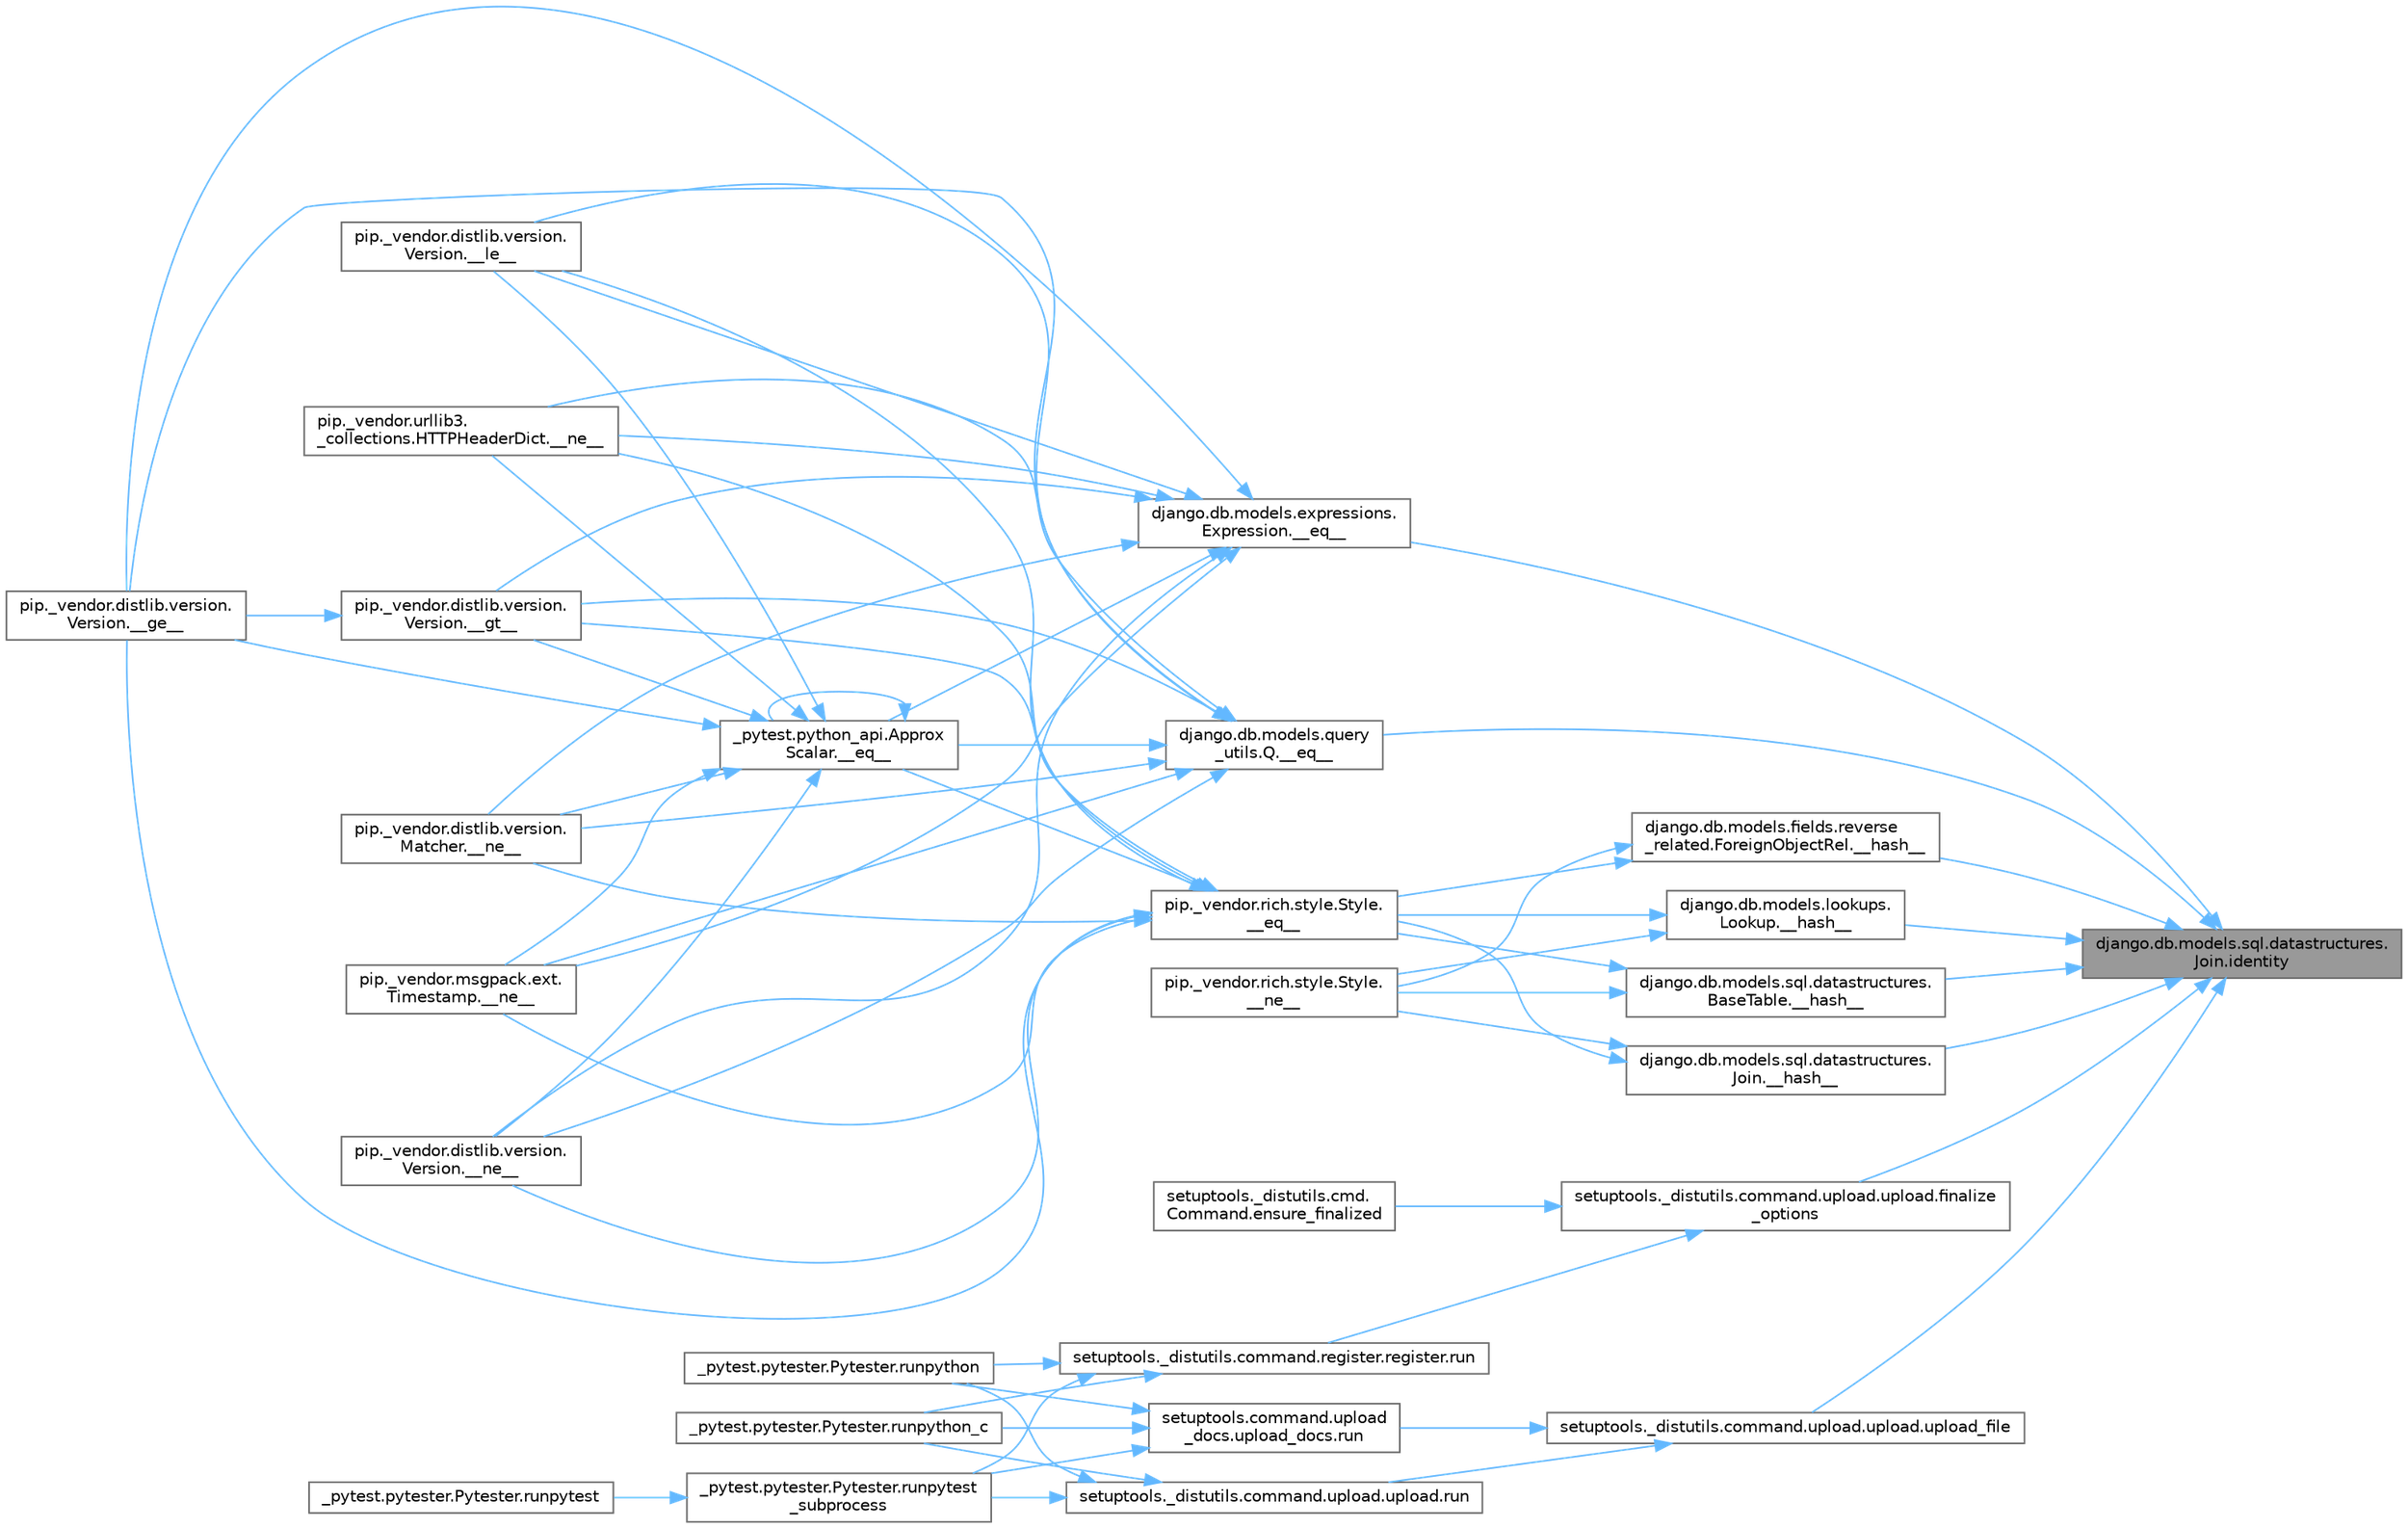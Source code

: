 digraph "django.db.models.sql.datastructures.Join.identity"
{
 // LATEX_PDF_SIZE
  bgcolor="transparent";
  edge [fontname=Helvetica,fontsize=10,labelfontname=Helvetica,labelfontsize=10];
  node [fontname=Helvetica,fontsize=10,shape=box,height=0.2,width=0.4];
  rankdir="RL";
  Node1 [id="Node000001",label="django.db.models.sql.datastructures.\lJoin.identity",height=0.2,width=0.4,color="gray40", fillcolor="grey60", style="filled", fontcolor="black",tooltip=" "];
  Node1 -> Node2 [id="edge1_Node000001_Node000002",dir="back",color="steelblue1",style="solid",tooltip=" "];
  Node2 [id="Node000002",label="django.db.models.expressions.\lExpression.__eq__",height=0.2,width=0.4,color="grey40", fillcolor="white", style="filled",URL="$classdjango_1_1db_1_1models_1_1expressions_1_1_expression.html#adb4c2940b4e88b38771aac46593315e1",tooltip=" "];
  Node2 -> Node3 [id="edge2_Node000002_Node000003",dir="back",color="steelblue1",style="solid",tooltip=" "];
  Node3 [id="Node000003",label="_pytest.python_api.Approx\lScalar.__eq__",height=0.2,width=0.4,color="grey40", fillcolor="white", style="filled",URL="$class__pytest_1_1python__api_1_1_approx_scalar.html#af4601ee4ca7409927f88c83ebfc3d923",tooltip=" "];
  Node3 -> Node3 [id="edge3_Node000003_Node000003",dir="back",color="steelblue1",style="solid",tooltip=" "];
  Node3 -> Node4 [id="edge4_Node000003_Node000004",dir="back",color="steelblue1",style="solid",tooltip=" "];
  Node4 [id="Node000004",label="pip._vendor.distlib.version.\lVersion.__ge__",height=0.2,width=0.4,color="grey40", fillcolor="white", style="filled",URL="$classpip_1_1__vendor_1_1distlib_1_1version_1_1_version.html#aa6b7b889cebc687ddb5ed9040d01b1ec",tooltip=" "];
  Node3 -> Node5 [id="edge5_Node000003_Node000005",dir="back",color="steelblue1",style="solid",tooltip=" "];
  Node5 [id="Node000005",label="pip._vendor.distlib.version.\lVersion.__gt__",height=0.2,width=0.4,color="grey40", fillcolor="white", style="filled",URL="$classpip_1_1__vendor_1_1distlib_1_1version_1_1_version.html#a51cf0c8da1bb6829173ff6861b10cb5f",tooltip=" "];
  Node5 -> Node4 [id="edge6_Node000005_Node000004",dir="back",color="steelblue1",style="solid",tooltip=" "];
  Node3 -> Node6 [id="edge7_Node000003_Node000006",dir="back",color="steelblue1",style="solid",tooltip=" "];
  Node6 [id="Node000006",label="pip._vendor.distlib.version.\lVersion.__le__",height=0.2,width=0.4,color="grey40", fillcolor="white", style="filled",URL="$classpip_1_1__vendor_1_1distlib_1_1version_1_1_version.html#ae5e2c5d9b76377e286fcf92a382cbb8b",tooltip=" "];
  Node3 -> Node7 [id="edge8_Node000003_Node000007",dir="back",color="steelblue1",style="solid",tooltip=" "];
  Node7 [id="Node000007",label="pip._vendor.distlib.version.\lMatcher.__ne__",height=0.2,width=0.4,color="grey40", fillcolor="white", style="filled",URL="$classpip_1_1__vendor_1_1distlib_1_1version_1_1_matcher.html#a24f8f8a4686bff3018fee5d22f4e02f1",tooltip=" "];
  Node3 -> Node8 [id="edge9_Node000003_Node000008",dir="back",color="steelblue1",style="solid",tooltip=" "];
  Node8 [id="Node000008",label="pip._vendor.distlib.version.\lVersion.__ne__",height=0.2,width=0.4,color="grey40", fillcolor="white", style="filled",URL="$classpip_1_1__vendor_1_1distlib_1_1version_1_1_version.html#aea3cdf6db007318ab1a2e8d144e2a4a1",tooltip=" "];
  Node3 -> Node9 [id="edge10_Node000003_Node000009",dir="back",color="steelblue1",style="solid",tooltip=" "];
  Node9 [id="Node000009",label="pip._vendor.msgpack.ext.\lTimestamp.__ne__",height=0.2,width=0.4,color="grey40", fillcolor="white", style="filled",URL="$classpip_1_1__vendor_1_1msgpack_1_1ext_1_1_timestamp.html#ac38b8cada8075f7a1133b06bc99b2317",tooltip=" "];
  Node3 -> Node10 [id="edge11_Node000003_Node000010",dir="back",color="steelblue1",style="solid",tooltip=" "];
  Node10 [id="Node000010",label="pip._vendor.urllib3.\l_collections.HTTPHeaderDict.__ne__",height=0.2,width=0.4,color="grey40", fillcolor="white", style="filled",URL="$classpip_1_1__vendor_1_1urllib3_1_1__collections_1_1_h_t_t_p_header_dict.html#aa7766a9499d33160a1258e140e35a806",tooltip=" "];
  Node2 -> Node4 [id="edge12_Node000002_Node000004",dir="back",color="steelblue1",style="solid",tooltip=" "];
  Node2 -> Node5 [id="edge13_Node000002_Node000005",dir="back",color="steelblue1",style="solid",tooltip=" "];
  Node2 -> Node6 [id="edge14_Node000002_Node000006",dir="back",color="steelblue1",style="solid",tooltip=" "];
  Node2 -> Node7 [id="edge15_Node000002_Node000007",dir="back",color="steelblue1",style="solid",tooltip=" "];
  Node2 -> Node8 [id="edge16_Node000002_Node000008",dir="back",color="steelblue1",style="solid",tooltip=" "];
  Node2 -> Node9 [id="edge17_Node000002_Node000009",dir="back",color="steelblue1",style="solid",tooltip=" "];
  Node2 -> Node10 [id="edge18_Node000002_Node000010",dir="back",color="steelblue1",style="solid",tooltip=" "];
  Node1 -> Node11 [id="edge19_Node000001_Node000011",dir="back",color="steelblue1",style="solid",tooltip=" "];
  Node11 [id="Node000011",label="django.db.models.query\l_utils.Q.__eq__",height=0.2,width=0.4,color="grey40", fillcolor="white", style="filled",URL="$classdjango_1_1db_1_1models_1_1query__utils_1_1_q.html#aa83c3e0a1d5257be65a946fcc4baf58a",tooltip=" "];
  Node11 -> Node3 [id="edge20_Node000011_Node000003",dir="back",color="steelblue1",style="solid",tooltip=" "];
  Node11 -> Node4 [id="edge21_Node000011_Node000004",dir="back",color="steelblue1",style="solid",tooltip=" "];
  Node11 -> Node5 [id="edge22_Node000011_Node000005",dir="back",color="steelblue1",style="solid",tooltip=" "];
  Node11 -> Node6 [id="edge23_Node000011_Node000006",dir="back",color="steelblue1",style="solid",tooltip=" "];
  Node11 -> Node7 [id="edge24_Node000011_Node000007",dir="back",color="steelblue1",style="solid",tooltip=" "];
  Node11 -> Node8 [id="edge25_Node000011_Node000008",dir="back",color="steelblue1",style="solid",tooltip=" "];
  Node11 -> Node9 [id="edge26_Node000011_Node000009",dir="back",color="steelblue1",style="solid",tooltip=" "];
  Node11 -> Node10 [id="edge27_Node000011_Node000010",dir="back",color="steelblue1",style="solid",tooltip=" "];
  Node1 -> Node12 [id="edge28_Node000001_Node000012",dir="back",color="steelblue1",style="solid",tooltip=" "];
  Node12 [id="Node000012",label="django.db.models.fields.reverse\l_related.ForeignObjectRel.__hash__",height=0.2,width=0.4,color="grey40", fillcolor="white", style="filled",URL="$classdjango_1_1db_1_1models_1_1fields_1_1reverse__related_1_1_foreign_object_rel.html#aa0478c97c51638ebbe5b348c9ace7a13",tooltip=" "];
  Node12 -> Node13 [id="edge29_Node000012_Node000013",dir="back",color="steelblue1",style="solid",tooltip=" "];
  Node13 [id="Node000013",label="pip._vendor.rich.style.Style.\l__eq__",height=0.2,width=0.4,color="grey40", fillcolor="white", style="filled",URL="$classpip_1_1__vendor_1_1rich_1_1style_1_1_style.html#aa1040cd22d3171dc8ac3f0ce31653284",tooltip=" "];
  Node13 -> Node3 [id="edge30_Node000013_Node000003",dir="back",color="steelblue1",style="solid",tooltip=" "];
  Node13 -> Node4 [id="edge31_Node000013_Node000004",dir="back",color="steelblue1",style="solid",tooltip=" "];
  Node13 -> Node5 [id="edge32_Node000013_Node000005",dir="back",color="steelblue1",style="solid",tooltip=" "];
  Node13 -> Node6 [id="edge33_Node000013_Node000006",dir="back",color="steelblue1",style="solid",tooltip=" "];
  Node13 -> Node7 [id="edge34_Node000013_Node000007",dir="back",color="steelblue1",style="solid",tooltip=" "];
  Node13 -> Node8 [id="edge35_Node000013_Node000008",dir="back",color="steelblue1",style="solid",tooltip=" "];
  Node13 -> Node9 [id="edge36_Node000013_Node000009",dir="back",color="steelblue1",style="solid",tooltip=" "];
  Node13 -> Node10 [id="edge37_Node000013_Node000010",dir="back",color="steelblue1",style="solid",tooltip=" "];
  Node12 -> Node14 [id="edge38_Node000012_Node000014",dir="back",color="steelblue1",style="solid",tooltip=" "];
  Node14 [id="Node000014",label="pip._vendor.rich.style.Style.\l__ne__",height=0.2,width=0.4,color="grey40", fillcolor="white", style="filled",URL="$classpip_1_1__vendor_1_1rich_1_1style_1_1_style.html#a97595d869459e2d619505c87c0b9fe81",tooltip=" "];
  Node1 -> Node15 [id="edge39_Node000001_Node000015",dir="back",color="steelblue1",style="solid",tooltip=" "];
  Node15 [id="Node000015",label="django.db.models.lookups.\lLookup.__hash__",height=0.2,width=0.4,color="grey40", fillcolor="white", style="filled",URL="$classdjango_1_1db_1_1models_1_1lookups_1_1_lookup.html#a05201ecef16ee5ad8c9a403b7ebbc268",tooltip=" "];
  Node15 -> Node13 [id="edge40_Node000015_Node000013",dir="back",color="steelblue1",style="solid",tooltip=" "];
  Node15 -> Node14 [id="edge41_Node000015_Node000014",dir="back",color="steelblue1",style="solid",tooltip=" "];
  Node1 -> Node16 [id="edge42_Node000001_Node000016",dir="back",color="steelblue1",style="solid",tooltip=" "];
  Node16 [id="Node000016",label="django.db.models.sql.datastructures.\lBaseTable.__hash__",height=0.2,width=0.4,color="grey40", fillcolor="white", style="filled",URL="$classdjango_1_1db_1_1models_1_1sql_1_1datastructures_1_1_base_table.html#aebcfbba4343eb7a1520718b608feaaa6",tooltip=" "];
  Node16 -> Node13 [id="edge43_Node000016_Node000013",dir="back",color="steelblue1",style="solid",tooltip=" "];
  Node16 -> Node14 [id="edge44_Node000016_Node000014",dir="back",color="steelblue1",style="solid",tooltip=" "];
  Node1 -> Node17 [id="edge45_Node000001_Node000017",dir="back",color="steelblue1",style="solid",tooltip=" "];
  Node17 [id="Node000017",label="django.db.models.sql.datastructures.\lJoin.__hash__",height=0.2,width=0.4,color="grey40", fillcolor="white", style="filled",URL="$classdjango_1_1db_1_1models_1_1sql_1_1datastructures_1_1_join.html#adcb5282598b4e04b92f6bd262f0d360c",tooltip=" "];
  Node17 -> Node13 [id="edge46_Node000017_Node000013",dir="back",color="steelblue1",style="solid",tooltip=" "];
  Node17 -> Node14 [id="edge47_Node000017_Node000014",dir="back",color="steelblue1",style="solid",tooltip=" "];
  Node1 -> Node18 [id="edge48_Node000001_Node000018",dir="back",color="steelblue1",style="solid",tooltip=" "];
  Node18 [id="Node000018",label="setuptools._distutils.command.upload.upload.finalize\l_options",height=0.2,width=0.4,color="grey40", fillcolor="white", style="filled",URL="$classsetuptools_1_1__distutils_1_1command_1_1upload_1_1upload.html#a9c94c240a676c164b8b18a141bc48c4c",tooltip=" "];
  Node18 -> Node19 [id="edge49_Node000018_Node000019",dir="back",color="steelblue1",style="solid",tooltip=" "];
  Node19 [id="Node000019",label="setuptools._distutils.cmd.\lCommand.ensure_finalized",height=0.2,width=0.4,color="grey40", fillcolor="white", style="filled",URL="$classsetuptools_1_1__distutils_1_1cmd_1_1_command.html#a3d586ca13afbfed87a11872fd15515ab",tooltip=" "];
  Node18 -> Node20 [id="edge50_Node000018_Node000020",dir="back",color="steelblue1",style="solid",tooltip=" "];
  Node20 [id="Node000020",label="setuptools._distutils.command.register.register.run",height=0.2,width=0.4,color="grey40", fillcolor="white", style="filled",URL="$classsetuptools_1_1__distutils_1_1command_1_1register_1_1register.html#a2c04b126757f477c907033d7f3d0e169",tooltip=" "];
  Node20 -> Node21 [id="edge51_Node000020_Node000021",dir="back",color="steelblue1",style="solid",tooltip=" "];
  Node21 [id="Node000021",label="_pytest.pytester.Pytester.runpytest\l_subprocess",height=0.2,width=0.4,color="grey40", fillcolor="white", style="filled",URL="$class__pytest_1_1pytester_1_1_pytester.html#a59323c6d6a1469a1206f1c0b8fce99c9",tooltip=" "];
  Node21 -> Node22 [id="edge52_Node000021_Node000022",dir="back",color="steelblue1",style="solid",tooltip=" "];
  Node22 [id="Node000022",label="_pytest.pytester.Pytester.runpytest",height=0.2,width=0.4,color="grey40", fillcolor="white", style="filled",URL="$class__pytest_1_1pytester_1_1_pytester.html#a2765db48ffe1b8853581d711ff43a87b",tooltip=" "];
  Node20 -> Node23 [id="edge53_Node000020_Node000023",dir="back",color="steelblue1",style="solid",tooltip=" "];
  Node23 [id="Node000023",label="_pytest.pytester.Pytester.runpython",height=0.2,width=0.4,color="grey40", fillcolor="white", style="filled",URL="$class__pytest_1_1pytester_1_1_pytester.html#a4e0c539507f15fd333cf618faf9687ef",tooltip=" "];
  Node20 -> Node24 [id="edge54_Node000020_Node000024",dir="back",color="steelblue1",style="solid",tooltip=" "];
  Node24 [id="Node000024",label="_pytest.pytester.Pytester.runpython_c",height=0.2,width=0.4,color="grey40", fillcolor="white", style="filled",URL="$class__pytest_1_1pytester_1_1_pytester.html#aea789acfe206d9c40d9a6bf54a337f2a",tooltip=" "];
  Node1 -> Node25 [id="edge55_Node000001_Node000025",dir="back",color="steelblue1",style="solid",tooltip=" "];
  Node25 [id="Node000025",label="setuptools._distutils.command.upload.upload.upload_file",height=0.2,width=0.4,color="grey40", fillcolor="white", style="filled",URL="$classsetuptools_1_1__distutils_1_1command_1_1upload_1_1upload.html#aa7d9089079f68edc3d38061fcc04211f",tooltip=" "];
  Node25 -> Node26 [id="edge56_Node000025_Node000026",dir="back",color="steelblue1",style="solid",tooltip=" "];
  Node26 [id="Node000026",label="setuptools._distutils.command.upload.upload.run",height=0.2,width=0.4,color="grey40", fillcolor="white", style="filled",URL="$classsetuptools_1_1__distutils_1_1command_1_1upload_1_1upload.html#ace38d87cba47d2d4fea6a9cfd3328afe",tooltip=" "];
  Node26 -> Node21 [id="edge57_Node000026_Node000021",dir="back",color="steelblue1",style="solid",tooltip=" "];
  Node26 -> Node23 [id="edge58_Node000026_Node000023",dir="back",color="steelblue1",style="solid",tooltip=" "];
  Node26 -> Node24 [id="edge59_Node000026_Node000024",dir="back",color="steelblue1",style="solid",tooltip=" "];
  Node25 -> Node27 [id="edge60_Node000025_Node000027",dir="back",color="steelblue1",style="solid",tooltip=" "];
  Node27 [id="Node000027",label="setuptools.command.upload\l_docs.upload_docs.run",height=0.2,width=0.4,color="grey40", fillcolor="white", style="filled",URL="$classsetuptools_1_1command_1_1upload__docs_1_1upload__docs.html#aa4dc06178a865c40dcd7fe0cd77a2bfe",tooltip=" "];
  Node27 -> Node21 [id="edge61_Node000027_Node000021",dir="back",color="steelblue1",style="solid",tooltip=" "];
  Node27 -> Node23 [id="edge62_Node000027_Node000023",dir="back",color="steelblue1",style="solid",tooltip=" "];
  Node27 -> Node24 [id="edge63_Node000027_Node000024",dir="back",color="steelblue1",style="solid",tooltip=" "];
}
